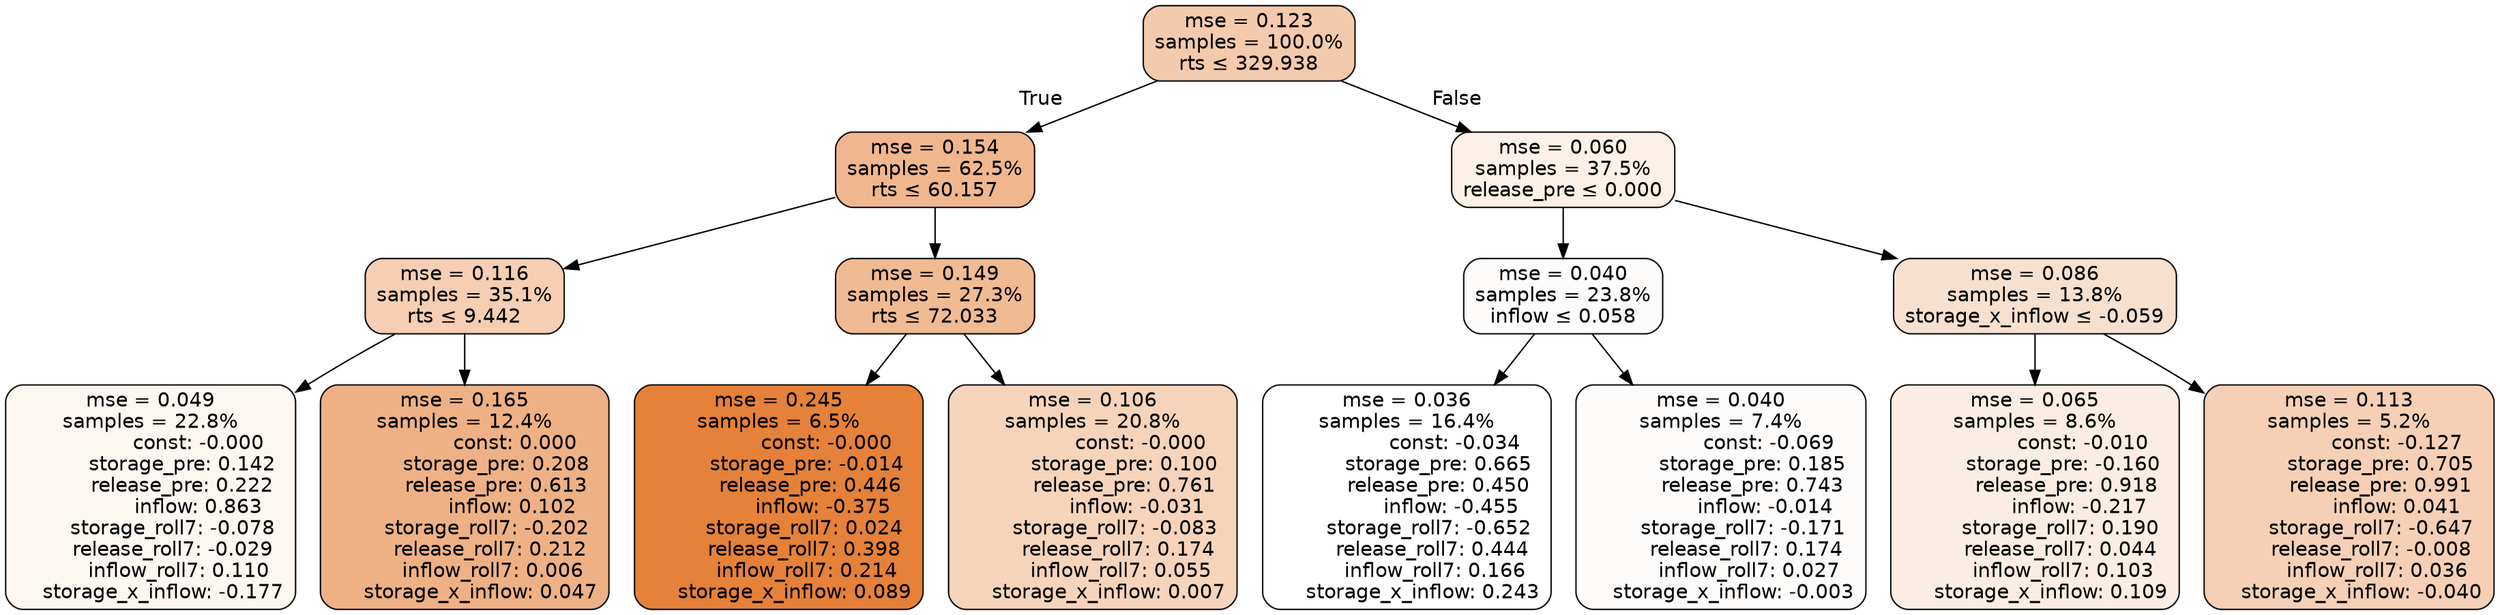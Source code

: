 digraph tree {
bgcolor="transparent"
node [shape=rectangle, style="filled, rounded", color="black", fontname=helvetica] ;
edge [fontname=helvetica] ;
	"0" [label="mse = 0.123
samples = 100.0%
rts &le; 329.938", fillcolor="#f4caac"]
	"1" [label="mse = 0.154
samples = 62.5%
rts &le; 60.157", fillcolor="#f0b78f"]
	"2" [label="mse = 0.116
samples = 35.1%
rts &le; 9.442", fillcolor="#f5ceb3"]
	"3" [label="mse = 0.049
samples = 22.8%
               const: -0.000
          storage_pre: 0.142
          release_pre: 0.222
               inflow: 0.863
       storage_roll7: -0.078
       release_roll7: -0.029
         inflow_roll7: 0.110
    storage_x_inflow: -0.177", fillcolor="#fdf7f2"]
	"4" [label="mse = 0.165
samples = 12.4%
                const: 0.000
          storage_pre: 0.208
          release_pre: 0.613
               inflow: 0.102
       storage_roll7: -0.202
        release_roll7: 0.212
         inflow_roll7: 0.006
     storage_x_inflow: 0.047", fillcolor="#eeb185"]
	"5" [label="mse = 0.149
samples = 27.3%
rts &le; 72.033", fillcolor="#f0ba93"]
	"6" [label="mse = 0.245
samples = 6.5%
               const: -0.000
         storage_pre: -0.014
          release_pre: 0.446
              inflow: -0.375
        storage_roll7: 0.024
        release_roll7: 0.398
         inflow_roll7: 0.214
     storage_x_inflow: 0.089", fillcolor="#e58139"]
	"7" [label="mse = 0.106
samples = 20.8%
               const: -0.000
          storage_pre: 0.100
          release_pre: 0.761
              inflow: -0.031
       storage_roll7: -0.083
        release_roll7: 0.174
         inflow_roll7: 0.055
     storage_x_inflow: 0.007", fillcolor="#f6d4bc"]
	"8" [label="mse = 0.060
samples = 37.5%
release_pre &le; 0.000", fillcolor="#fcf0e8"]
	"9" [label="mse = 0.040
samples = 23.8%
inflow &le; 0.058", fillcolor="#fefcfb"]
	"10" [label="mse = 0.036
samples = 16.4%
               const: -0.034
          storage_pre: 0.665
          release_pre: 0.450
              inflow: -0.455
       storage_roll7: -0.652
        release_roll7: 0.444
         inflow_roll7: 0.166
     storage_x_inflow: 0.243", fillcolor="#ffffff"]
	"11" [label="mse = 0.040
samples = 7.4%
               const: -0.069
          storage_pre: 0.185
          release_pre: 0.743
              inflow: -0.014
       storage_roll7: -0.171
        release_roll7: 0.174
         inflow_roll7: 0.027
    storage_x_inflow: -0.003", fillcolor="#fefcfa"]
	"12" [label="mse = 0.086
samples = 13.8%
storage_x_inflow &le; -0.059", fillcolor="#f8e0cf"]
	"13" [label="mse = 0.065
samples = 8.6%
               const: -0.010
         storage_pre: -0.160
          release_pre: 0.918
              inflow: -0.217
        storage_roll7: 0.190
        release_roll7: 0.044
         inflow_roll7: 0.103
     storage_x_inflow: 0.109", fillcolor="#fbede3"]
	"14" [label="mse = 0.113
samples = 5.2%
               const: -0.127
          storage_pre: 0.705
          release_pre: 0.991
               inflow: 0.041
       storage_roll7: -0.647
       release_roll7: -0.008
         inflow_roll7: 0.036
    storage_x_inflow: -0.040", fillcolor="#f5d0b6"]

	"0" -> "1" [labeldistance=2.5, labelangle=45, headlabel="True"]
	"1" -> "2"
	"2" -> "3"
	"2" -> "4"
	"1" -> "5"
	"5" -> "6"
	"5" -> "7"
	"0" -> "8" [labeldistance=2.5, labelangle=-45, headlabel="False"]
	"8" -> "9"
	"9" -> "10"
	"9" -> "11"
	"8" -> "12"
	"12" -> "13"
	"12" -> "14"
}